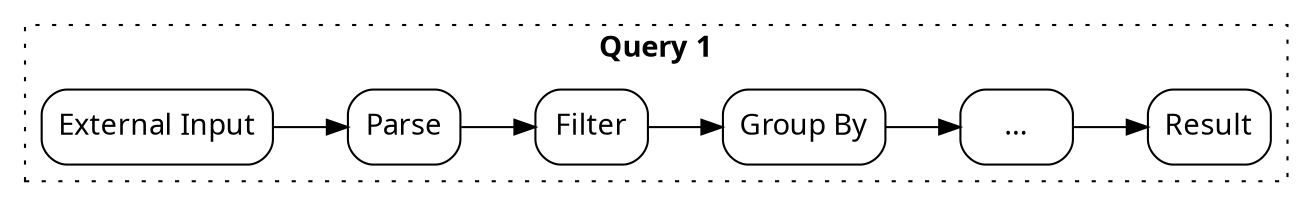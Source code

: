 digraph G {
    rankdir="LR";
    graph [fontname = "source sans pro bold"];
    node [fontname = "source sans pro light"];
    edge [fontname = "source sans pro light"];

    subgraph cluster_1 {
        label="Query 1";
        graph[style=dotted];

        rankdir="LR";
        node [style=rounded, shape=box]
        "External Input" -> "Parse"
        "Parse" -> "Filter"
        "Filter" -> "Group By"
        "Group By" -> "..."
        "..." -> "Result"
    }
}
